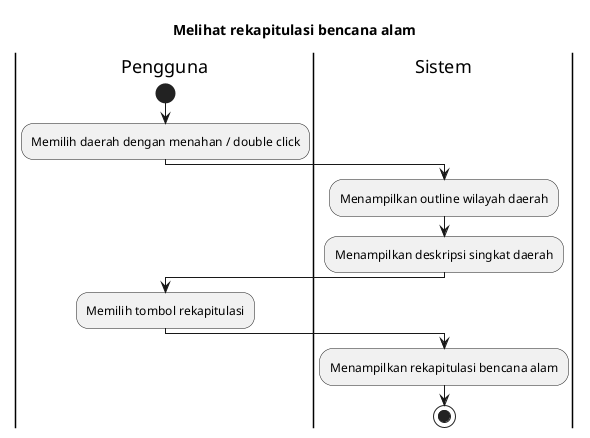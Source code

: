 @startuml UC-MAP-003 - Melihat rekapitulasi bencana alam

title Melihat rekapitulasi bencana alam

|Pengguna|
start
:Memilih daerah dengan menahan / double click;

|Sistem|
:Menampilkan outline wilayah daerah;
:Menampilkan deskripsi singkat daerah;

|Pengguna|
:Memilih tombol rekapitulasi;

|Sistem|
:Menampilkan rekapitulasi bencana alam;

stop

@enduml